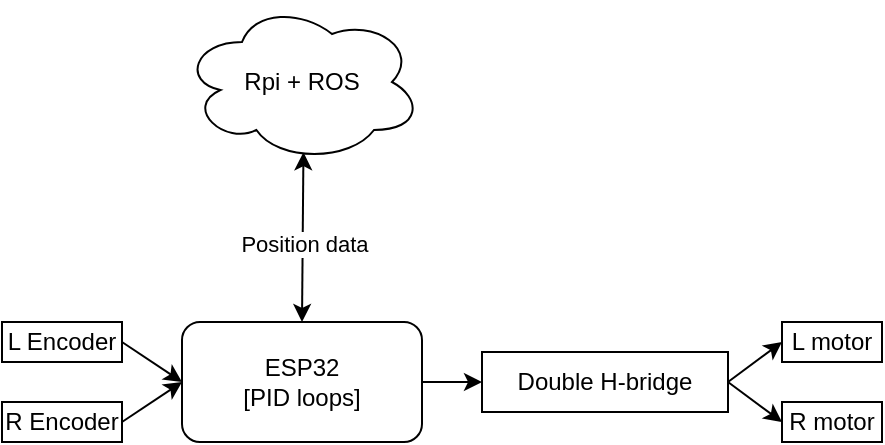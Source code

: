<mxfile>
    <diagram id="uU-UWf-Io8V2Wh34ys1h" name="Page-1">
        <mxGraphModel dx="673" dy="531" grid="1" gridSize="10" guides="1" tooltips="1" connect="1" arrows="1" fold="1" page="1" pageScale="1" pageWidth="1654" pageHeight="1169" math="0" shadow="0">
            <root>
                <mxCell id="0"/>
                <mxCell id="1" parent="0"/>
                <mxCell id="4" style="edgeStyle=none;html=1;exitX=0.5;exitY=0;exitDx=0;exitDy=0;entryX=0.506;entryY=0.939;entryDx=0;entryDy=0;entryPerimeter=0;startArrow=classic;startFill=1;" edge="1" parent="1" source="2" target="3">
                    <mxGeometry relative="1" as="geometry"/>
                </mxCell>
                <mxCell id="5" value="Position data" style="edgeLabel;html=1;align=center;verticalAlign=middle;resizable=0;points=[];" vertex="1" connectable="0" parent="4">
                    <mxGeometry x="-0.075" relative="1" as="geometry">
                        <mxPoint as="offset"/>
                    </mxGeometry>
                </mxCell>
                <mxCell id="11" style="edgeStyle=none;html=1;exitX=1;exitY=0.5;exitDx=0;exitDy=0;entryX=0;entryY=0.5;entryDx=0;entryDy=0;startArrow=none;startFill=0;" edge="1" parent="1" source="2" target="10">
                    <mxGeometry relative="1" as="geometry"/>
                </mxCell>
                <mxCell id="2" value="ESP32&lt;br&gt;[PID loops]" style="rounded=1;whiteSpace=wrap;html=1;" vertex="1" parent="1">
                    <mxGeometry x="540" y="330" width="120" height="60" as="geometry"/>
                </mxCell>
                <mxCell id="3" value="Rpi + ROS" style="ellipse;shape=cloud;whiteSpace=wrap;html=1;" vertex="1" parent="1">
                    <mxGeometry x="540" y="170" width="120" height="80" as="geometry"/>
                </mxCell>
                <mxCell id="14" style="edgeStyle=none;html=1;exitX=1;exitY=0.5;exitDx=0;exitDy=0;entryX=0;entryY=0.5;entryDx=0;entryDy=0;startArrow=none;startFill=0;" edge="1" parent="1" source="10" target="12">
                    <mxGeometry relative="1" as="geometry"/>
                </mxCell>
                <mxCell id="15" style="edgeStyle=none;html=1;exitX=1;exitY=0.5;exitDx=0;exitDy=0;entryX=0;entryY=0.5;entryDx=0;entryDy=0;startArrow=none;startFill=0;" edge="1" parent="1" source="10" target="13">
                    <mxGeometry relative="1" as="geometry"/>
                </mxCell>
                <mxCell id="10" value="Double H-bridge" style="rounded=0;whiteSpace=wrap;html=1;" vertex="1" parent="1">
                    <mxGeometry x="690" y="345" width="123" height="30" as="geometry"/>
                </mxCell>
                <mxCell id="12" value="L motor" style="rounded=0;whiteSpace=wrap;html=1;" vertex="1" parent="1">
                    <mxGeometry x="840" y="330" width="50" height="20" as="geometry"/>
                </mxCell>
                <mxCell id="13" value="R motor" style="rounded=0;whiteSpace=wrap;html=1;" vertex="1" parent="1">
                    <mxGeometry x="840" y="370" width="50" height="20" as="geometry"/>
                </mxCell>
                <mxCell id="17" style="edgeStyle=none;html=1;exitX=1;exitY=0.5;exitDx=0;exitDy=0;entryX=0;entryY=0.5;entryDx=0;entryDy=0;startArrow=none;startFill=0;" edge="1" parent="1" source="16" target="2">
                    <mxGeometry relative="1" as="geometry"/>
                </mxCell>
                <mxCell id="16" value="L Encoder" style="rounded=0;whiteSpace=wrap;html=1;" vertex="1" parent="1">
                    <mxGeometry x="450" y="330" width="60" height="20" as="geometry"/>
                </mxCell>
                <mxCell id="20" style="edgeStyle=none;html=1;exitX=1;exitY=0.5;exitDx=0;exitDy=0;entryX=0;entryY=0.5;entryDx=0;entryDy=0;startArrow=none;startFill=0;" edge="1" parent="1" source="19" target="2">
                    <mxGeometry relative="1" as="geometry"/>
                </mxCell>
                <mxCell id="19" value="R&amp;nbsp;Encoder" style="rounded=0;whiteSpace=wrap;html=1;" vertex="1" parent="1">
                    <mxGeometry x="450" y="370" width="60" height="20" as="geometry"/>
                </mxCell>
            </root>
        </mxGraphModel>
    </diagram>
</mxfile>